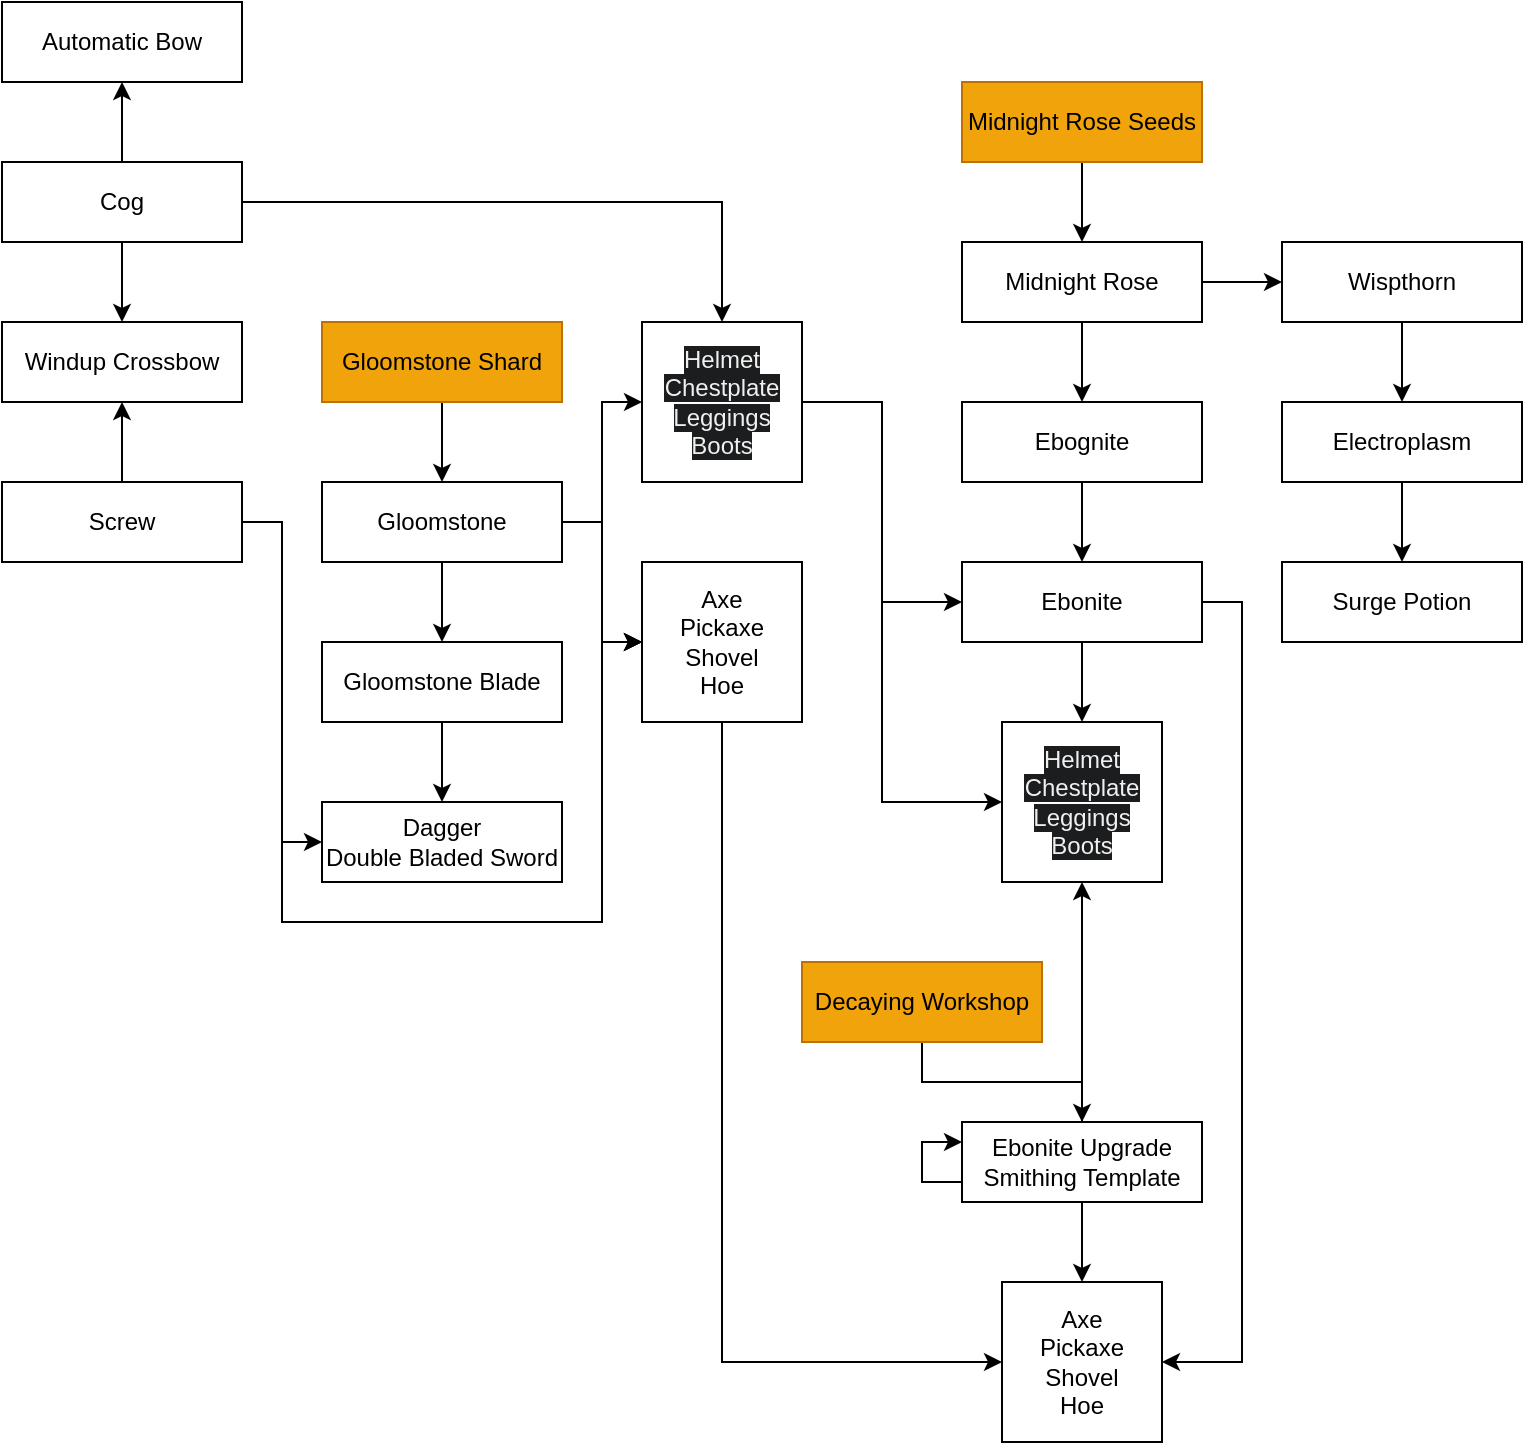 <mxfile version="22.1.18" type="device">
  <diagram name="Pagina-1" id="g1vDIpvNt1iP5FNlEiaI">
    <mxGraphModel dx="2271" dy="2098" grid="1" gridSize="10" guides="1" tooltips="1" connect="1" arrows="1" fold="1" page="1" pageScale="1" pageWidth="827" pageHeight="1169" math="0" shadow="0">
      <root>
        <mxCell id="0" />
        <mxCell id="1" parent="0" />
        <mxCell id="6QQouXsAkMZPYascOKj7-4" value="" style="edgeStyle=orthogonalEdgeStyle;rounded=0;orthogonalLoop=1;jettySize=auto;html=1;" parent="1" source="6QQouXsAkMZPYascOKj7-1" target="6QQouXsAkMZPYascOKj7-3" edge="1">
          <mxGeometry relative="1" as="geometry" />
        </mxCell>
        <mxCell id="6QQouXsAkMZPYascOKj7-1" value="Gloomstone Shard" style="rounded=0;whiteSpace=wrap;html=1;fontFamily=Arial;fillColor=#f0a30a;fontColor=#000000;strokeColor=#BD7000;" parent="1" vertex="1">
          <mxGeometry x="80" y="120" width="120" height="40" as="geometry" />
        </mxCell>
        <mxCell id="6QQouXsAkMZPYascOKj7-6" value="" style="edgeStyle=orthogonalEdgeStyle;rounded=0;orthogonalLoop=1;jettySize=auto;html=1;" parent="1" source="6QQouXsAkMZPYascOKj7-3" target="6QQouXsAkMZPYascOKj7-5" edge="1">
          <mxGeometry relative="1" as="geometry" />
        </mxCell>
        <mxCell id="6QQouXsAkMZPYascOKj7-22" value="" style="edgeStyle=orthogonalEdgeStyle;rounded=0;orthogonalLoop=1;jettySize=auto;html=1;" parent="1" source="6QQouXsAkMZPYascOKj7-3" target="6QQouXsAkMZPYascOKj7-21" edge="1">
          <mxGeometry relative="1" as="geometry" />
        </mxCell>
        <mxCell id="6QQouXsAkMZPYascOKj7-23" style="edgeStyle=orthogonalEdgeStyle;rounded=0;orthogonalLoop=1;jettySize=auto;html=1;entryX=0;entryY=0.5;entryDx=0;entryDy=0;" parent="1" source="6QQouXsAkMZPYascOKj7-3" target="6QQouXsAkMZPYascOKj7-9" edge="1">
          <mxGeometry relative="1" as="geometry" />
        </mxCell>
        <mxCell id="6QQouXsAkMZPYascOKj7-3" value="Gloomstone" style="rounded=0;whiteSpace=wrap;html=1;fontFamily=Arial;" parent="1" vertex="1">
          <mxGeometry x="80" y="200" width="120" height="40" as="geometry" />
        </mxCell>
        <mxCell id="6QQouXsAkMZPYascOKj7-44" value="" style="edgeStyle=orthogonalEdgeStyle;rounded=0;orthogonalLoop=1;jettySize=auto;html=1;" parent="1" source="6QQouXsAkMZPYascOKj7-5" target="6QQouXsAkMZPYascOKj7-11" edge="1">
          <mxGeometry relative="1" as="geometry" />
        </mxCell>
        <mxCell id="6QQouXsAkMZPYascOKj7-5" value="Gloomstone Blade" style="rounded=0;whiteSpace=wrap;html=1;fontFamily=Arial;" parent="1" vertex="1">
          <mxGeometry x="80" y="280" width="120" height="40" as="geometry" />
        </mxCell>
        <mxCell id="P54RX8BekjCUxdzTFuDR-4" style="edgeStyle=orthogonalEdgeStyle;rounded=0;orthogonalLoop=1;jettySize=auto;html=1;entryX=0;entryY=0.5;entryDx=0;entryDy=0;exitX=0.5;exitY=1;exitDx=0;exitDy=0;" parent="1" source="6QQouXsAkMZPYascOKj7-9" target="6QQouXsAkMZPYascOKj7-62" edge="1">
          <mxGeometry relative="1" as="geometry" />
        </mxCell>
        <mxCell id="6QQouXsAkMZPYascOKj7-9" value="Axe&lt;br&gt;Pickaxe&lt;br&gt;Shovel&lt;br&gt;Hoe" style="rounded=0;whiteSpace=wrap;html=1;fontFamily=Arial;" parent="1" vertex="1">
          <mxGeometry x="240" y="240" width="80" height="80" as="geometry" />
        </mxCell>
        <mxCell id="6QQouXsAkMZPYascOKj7-11" value="Dagger&lt;br&gt;Double Bladed Sword" style="rounded=0;whiteSpace=wrap;html=1;fontFamily=Arial;" parent="1" vertex="1">
          <mxGeometry x="80" y="360" width="120" height="40" as="geometry" />
        </mxCell>
        <mxCell id="6QQouXsAkMZPYascOKj7-15" value="" style="edgeStyle=orthogonalEdgeStyle;rounded=0;orthogonalLoop=1;jettySize=auto;html=1;" parent="1" source="6QQouXsAkMZPYascOKj7-13" target="6QQouXsAkMZPYascOKj7-14" edge="1">
          <mxGeometry relative="1" as="geometry" />
        </mxCell>
        <mxCell id="6QQouXsAkMZPYascOKj7-13" value="Midnight Rose Seeds" style="rounded=0;whiteSpace=wrap;html=1;fontFamily=Arial;fillColor=#f0a30a;fontColor=#000000;strokeColor=#BD7000;" parent="1" vertex="1">
          <mxGeometry x="400" width="120" height="40" as="geometry" />
        </mxCell>
        <mxCell id="6QQouXsAkMZPYascOKj7-17" value="" style="edgeStyle=orthogonalEdgeStyle;rounded=0;orthogonalLoop=1;jettySize=auto;html=1;" parent="1" source="6QQouXsAkMZPYascOKj7-14" target="6QQouXsAkMZPYascOKj7-16" edge="1">
          <mxGeometry relative="1" as="geometry" />
        </mxCell>
        <mxCell id="P54RX8BekjCUxdzTFuDR-3" value="" style="edgeStyle=orthogonalEdgeStyle;rounded=0;orthogonalLoop=1;jettySize=auto;html=1;" parent="1" source="6QQouXsAkMZPYascOKj7-14" target="P54RX8BekjCUxdzTFuDR-2" edge="1">
          <mxGeometry relative="1" as="geometry" />
        </mxCell>
        <mxCell id="6QQouXsAkMZPYascOKj7-14" value="Midnight Rose" style="rounded=0;whiteSpace=wrap;html=1;fontFamily=Arial;" parent="1" vertex="1">
          <mxGeometry x="400" y="80" width="120" height="40" as="geometry" />
        </mxCell>
        <mxCell id="6QQouXsAkMZPYascOKj7-72" value="" style="edgeStyle=orthogonalEdgeStyle;rounded=0;orthogonalLoop=1;jettySize=auto;html=1;" parent="1" source="6QQouXsAkMZPYascOKj7-16" target="6QQouXsAkMZPYascOKj7-18" edge="1">
          <mxGeometry relative="1" as="geometry" />
        </mxCell>
        <mxCell id="6QQouXsAkMZPYascOKj7-16" value="Ebognite" style="rounded=0;whiteSpace=wrap;html=1;fontFamily=Arial;" parent="1" vertex="1">
          <mxGeometry x="400" y="160" width="120" height="40" as="geometry" />
        </mxCell>
        <mxCell id="6QQouXsAkMZPYascOKj7-67" style="edgeStyle=orthogonalEdgeStyle;rounded=0;orthogonalLoop=1;jettySize=auto;html=1;" parent="1" source="6QQouXsAkMZPYascOKj7-18" target="6QQouXsAkMZPYascOKj7-26" edge="1">
          <mxGeometry relative="1" as="geometry" />
        </mxCell>
        <mxCell id="6QQouXsAkMZPYascOKj7-75" style="edgeStyle=orthogonalEdgeStyle;rounded=0;orthogonalLoop=1;jettySize=auto;html=1;entryX=1;entryY=0.5;entryDx=0;entryDy=0;exitX=1;exitY=0.5;exitDx=0;exitDy=0;" parent="1" source="6QQouXsAkMZPYascOKj7-18" target="6QQouXsAkMZPYascOKj7-62" edge="1">
          <mxGeometry relative="1" as="geometry" />
        </mxCell>
        <mxCell id="6QQouXsAkMZPYascOKj7-18" value="Ebonite" style="rounded=0;whiteSpace=wrap;html=1;fontFamily=Arial;" parent="1" vertex="1">
          <mxGeometry x="400" y="240" width="120" height="40" as="geometry" />
        </mxCell>
        <mxCell id="6QQouXsAkMZPYascOKj7-71" style="edgeStyle=orthogonalEdgeStyle;rounded=0;orthogonalLoop=1;jettySize=auto;html=1;entryX=0;entryY=0.5;entryDx=0;entryDy=0;" parent="1" source="6QQouXsAkMZPYascOKj7-21" target="6QQouXsAkMZPYascOKj7-18" edge="1">
          <mxGeometry relative="1" as="geometry" />
        </mxCell>
        <mxCell id="6QQouXsAkMZPYascOKj7-76" style="edgeStyle=orthogonalEdgeStyle;rounded=0;orthogonalLoop=1;jettySize=auto;html=1;exitX=1;exitY=0.5;exitDx=0;exitDy=0;entryX=0;entryY=0.5;entryDx=0;entryDy=0;" parent="1" source="6QQouXsAkMZPYascOKj7-21" target="6QQouXsAkMZPYascOKj7-26" edge="1">
          <mxGeometry relative="1" as="geometry">
            <Array as="points">
              <mxPoint x="360" y="160" />
              <mxPoint x="360" y="360" />
            </Array>
          </mxGeometry>
        </mxCell>
        <mxCell id="6QQouXsAkMZPYascOKj7-21" value="&lt;span style=&quot;color: rgb(240, 240, 240); font-family: Arial; font-size: 12px; font-style: normal; font-variant-ligatures: normal; font-variant-caps: normal; font-weight: 400; letter-spacing: normal; orphans: 2; text-align: center; text-indent: 0px; text-transform: none; widows: 2; word-spacing: 0px; -webkit-text-stroke-width: 0px; background-color: rgb(27, 29, 30); text-decoration-thickness: initial; text-decoration-style: initial; text-decoration-color: initial; float: none; display: inline !important;&quot;&gt;Helmet&lt;/span&gt;&lt;br style=&quot;border-color: rgb(0, 0, 0); color: rgb(240, 240, 240); font-family: Arial; font-size: 12px; font-style: normal; font-variant-ligatures: normal; font-variant-caps: normal; font-weight: 400; letter-spacing: normal; orphans: 2; text-align: center; text-indent: 0px; text-transform: none; widows: 2; word-spacing: 0px; -webkit-text-stroke-width: 0px; background-color: rgb(27, 29, 30); text-decoration-thickness: initial; text-decoration-style: initial; text-decoration-color: initial;&quot;&gt;&lt;span style=&quot;color: rgb(240, 240, 240); font-family: Arial; font-size: 12px; font-style: normal; font-variant-ligatures: normal; font-variant-caps: normal; font-weight: 400; letter-spacing: normal; orphans: 2; text-align: center; text-indent: 0px; text-transform: none; widows: 2; word-spacing: 0px; -webkit-text-stroke-width: 0px; background-color: rgb(27, 29, 30); text-decoration-thickness: initial; text-decoration-style: initial; text-decoration-color: initial; float: none; display: inline !important;&quot;&gt;Chestplate&lt;/span&gt;&lt;br style=&quot;border-color: rgb(0, 0, 0); color: rgb(240, 240, 240); font-family: Arial; font-size: 12px; font-style: normal; font-variant-ligatures: normal; font-variant-caps: normal; font-weight: 400; letter-spacing: normal; orphans: 2; text-align: center; text-indent: 0px; text-transform: none; widows: 2; word-spacing: 0px; -webkit-text-stroke-width: 0px; background-color: rgb(27, 29, 30); text-decoration-thickness: initial; text-decoration-style: initial; text-decoration-color: initial;&quot;&gt;&lt;span style=&quot;color: rgb(240, 240, 240); font-family: Arial; font-size: 12px; font-style: normal; font-variant-ligatures: normal; font-variant-caps: normal; font-weight: 400; letter-spacing: normal; orphans: 2; text-align: center; text-indent: 0px; text-transform: none; widows: 2; word-spacing: 0px; -webkit-text-stroke-width: 0px; background-color: rgb(27, 29, 30); text-decoration-thickness: initial; text-decoration-style: initial; text-decoration-color: initial; float: none; display: inline !important;&quot;&gt;Leggings&lt;/span&gt;&lt;br style=&quot;border-color: rgb(0, 0, 0); color: rgb(240, 240, 240); font-family: Arial; font-size: 12px; font-style: normal; font-variant-ligatures: normal; font-variant-caps: normal; font-weight: 400; letter-spacing: normal; orphans: 2; text-align: center; text-indent: 0px; text-transform: none; widows: 2; word-spacing: 0px; -webkit-text-stroke-width: 0px; background-color: rgb(27, 29, 30); text-decoration-thickness: initial; text-decoration-style: initial; text-decoration-color: initial;&quot;&gt;&lt;span style=&quot;color: rgb(240, 240, 240); font-family: Arial; font-size: 12px; font-style: normal; font-variant-ligatures: normal; font-variant-caps: normal; font-weight: 400; letter-spacing: normal; orphans: 2; text-align: center; text-indent: 0px; text-transform: none; widows: 2; word-spacing: 0px; -webkit-text-stroke-width: 0px; background-color: rgb(27, 29, 30); text-decoration-thickness: initial; text-decoration-style: initial; text-decoration-color: initial; float: none; display: inline !important;&quot;&gt;Boots&lt;/span&gt;" style="rounded=0;whiteSpace=wrap;html=1;fontFamily=Arial;" parent="1" vertex="1">
          <mxGeometry x="240" y="120" width="80" height="80" as="geometry" />
        </mxCell>
        <mxCell id="6QQouXsAkMZPYascOKj7-26" value="&lt;span style=&quot;color: rgb(240, 240, 240); font-family: Arial; font-size: 12px; font-style: normal; font-variant-ligatures: normal; font-variant-caps: normal; font-weight: 400; letter-spacing: normal; orphans: 2; text-align: center; text-indent: 0px; text-transform: none; widows: 2; word-spacing: 0px; -webkit-text-stroke-width: 0px; background-color: rgb(27, 29, 30); text-decoration-thickness: initial; text-decoration-style: initial; text-decoration-color: initial; float: none; display: inline !important;&quot;&gt;Helmet&lt;/span&gt;&lt;br style=&quot;border-color: rgb(0, 0, 0); color: rgb(240, 240, 240); font-family: Arial; font-size: 12px; font-style: normal; font-variant-ligatures: normal; font-variant-caps: normal; font-weight: 400; letter-spacing: normal; orphans: 2; text-align: center; text-indent: 0px; text-transform: none; widows: 2; word-spacing: 0px; -webkit-text-stroke-width: 0px; background-color: rgb(27, 29, 30); text-decoration-thickness: initial; text-decoration-style: initial; text-decoration-color: initial;&quot;&gt;&lt;span style=&quot;color: rgb(240, 240, 240); font-family: Arial; font-size: 12px; font-style: normal; font-variant-ligatures: normal; font-variant-caps: normal; font-weight: 400; letter-spacing: normal; orphans: 2; text-align: center; text-indent: 0px; text-transform: none; widows: 2; word-spacing: 0px; -webkit-text-stroke-width: 0px; background-color: rgb(27, 29, 30); text-decoration-thickness: initial; text-decoration-style: initial; text-decoration-color: initial; float: none; display: inline !important;&quot;&gt;Chestplate&lt;/span&gt;&lt;br style=&quot;border-color: rgb(0, 0, 0); color: rgb(240, 240, 240); font-family: Arial; font-size: 12px; font-style: normal; font-variant-ligatures: normal; font-variant-caps: normal; font-weight: 400; letter-spacing: normal; orphans: 2; text-align: center; text-indent: 0px; text-transform: none; widows: 2; word-spacing: 0px; -webkit-text-stroke-width: 0px; background-color: rgb(27, 29, 30); text-decoration-thickness: initial; text-decoration-style: initial; text-decoration-color: initial;&quot;&gt;&lt;span style=&quot;color: rgb(240, 240, 240); font-family: Arial; font-size: 12px; font-style: normal; font-variant-ligatures: normal; font-variant-caps: normal; font-weight: 400; letter-spacing: normal; orphans: 2; text-align: center; text-indent: 0px; text-transform: none; widows: 2; word-spacing: 0px; -webkit-text-stroke-width: 0px; background-color: rgb(27, 29, 30); text-decoration-thickness: initial; text-decoration-style: initial; text-decoration-color: initial; float: none; display: inline !important;&quot;&gt;Leggings&lt;/span&gt;&lt;br style=&quot;border-color: rgb(0, 0, 0); color: rgb(240, 240, 240); font-family: Arial; font-size: 12px; font-style: normal; font-variant-ligatures: normal; font-variant-caps: normal; font-weight: 400; letter-spacing: normal; orphans: 2; text-align: center; text-indent: 0px; text-transform: none; widows: 2; word-spacing: 0px; -webkit-text-stroke-width: 0px; background-color: rgb(27, 29, 30); text-decoration-thickness: initial; text-decoration-style: initial; text-decoration-color: initial;&quot;&gt;&lt;span style=&quot;color: rgb(240, 240, 240); font-family: Arial; font-size: 12px; font-style: normal; font-variant-ligatures: normal; font-variant-caps: normal; font-weight: 400; letter-spacing: normal; orphans: 2; text-align: center; text-indent: 0px; text-transform: none; widows: 2; word-spacing: 0px; -webkit-text-stroke-width: 0px; background-color: rgb(27, 29, 30); text-decoration-thickness: initial; text-decoration-style: initial; text-decoration-color: initial; float: none; display: inline !important;&quot;&gt;Boots&lt;br&gt;&lt;/span&gt;" style="rounded=0;whiteSpace=wrap;html=1;fontFamily=Arial;" parent="1" vertex="1">
          <mxGeometry x="420" y="320" width="80" height="80" as="geometry" />
        </mxCell>
        <mxCell id="6QQouXsAkMZPYascOKj7-34" value="" style="edgeStyle=orthogonalEdgeStyle;rounded=0;orthogonalLoop=1;jettySize=auto;html=1;" parent="1" source="6QQouXsAkMZPYascOKj7-29" target="6QQouXsAkMZPYascOKj7-31" edge="1">
          <mxGeometry relative="1" as="geometry" />
        </mxCell>
        <mxCell id="6QQouXsAkMZPYascOKj7-49" style="edgeStyle=orthogonalEdgeStyle;rounded=0;orthogonalLoop=1;jettySize=auto;html=1;" parent="1" source="6QQouXsAkMZPYascOKj7-29" target="6QQouXsAkMZPYascOKj7-21" edge="1">
          <mxGeometry relative="1" as="geometry" />
        </mxCell>
        <mxCell id="6QQouXsAkMZPYascOKj7-56" value="" style="edgeStyle=orthogonalEdgeStyle;rounded=0;orthogonalLoop=1;jettySize=auto;html=1;" parent="1" source="6QQouXsAkMZPYascOKj7-29" target="6QQouXsAkMZPYascOKj7-54" edge="1">
          <mxGeometry relative="1" as="geometry" />
        </mxCell>
        <mxCell id="6QQouXsAkMZPYascOKj7-29" value="Cog" style="rounded=0;whiteSpace=wrap;html=1;fontFamily=Arial;" parent="1" vertex="1">
          <mxGeometry x="-80" y="40" width="120" height="40" as="geometry" />
        </mxCell>
        <mxCell id="6QQouXsAkMZPYascOKj7-42" style="edgeStyle=orthogonalEdgeStyle;rounded=0;orthogonalLoop=1;jettySize=auto;html=1;entryX=0.5;entryY=1;entryDx=0;entryDy=0;" parent="1" source="6QQouXsAkMZPYascOKj7-30" target="6QQouXsAkMZPYascOKj7-31" edge="1">
          <mxGeometry relative="1" as="geometry" />
        </mxCell>
        <mxCell id="6QQouXsAkMZPYascOKj7-50" style="edgeStyle=orthogonalEdgeStyle;rounded=0;orthogonalLoop=1;jettySize=auto;html=1;entryX=0;entryY=0.5;entryDx=0;entryDy=0;" parent="1" source="6QQouXsAkMZPYascOKj7-30" target="6QQouXsAkMZPYascOKj7-9" edge="1">
          <mxGeometry relative="1" as="geometry">
            <Array as="points">
              <mxPoint x="60" y="220" />
              <mxPoint x="60" y="420" />
              <mxPoint x="220" y="420" />
              <mxPoint x="220" y="280" />
            </Array>
          </mxGeometry>
        </mxCell>
        <mxCell id="6QQouXsAkMZPYascOKj7-52" style="edgeStyle=orthogonalEdgeStyle;rounded=0;orthogonalLoop=1;jettySize=auto;html=1;exitX=1;exitY=0.5;exitDx=0;exitDy=0;entryX=0;entryY=0.5;entryDx=0;entryDy=0;" parent="1" source="6QQouXsAkMZPYascOKj7-30" target="6QQouXsAkMZPYascOKj7-11" edge="1">
          <mxGeometry relative="1" as="geometry">
            <Array as="points">
              <mxPoint x="60" y="220" />
              <mxPoint x="60" y="380" />
            </Array>
          </mxGeometry>
        </mxCell>
        <mxCell id="6QQouXsAkMZPYascOKj7-81" style="edgeStyle=orthogonalEdgeStyle;rounded=0;orthogonalLoop=1;jettySize=auto;html=1;entryX=0;entryY=0.5;entryDx=0;entryDy=0;" parent="1" source="6QQouXsAkMZPYascOKj7-30" target="6QQouXsAkMZPYascOKj7-9" edge="1">
          <mxGeometry relative="1" as="geometry">
            <Array as="points">
              <mxPoint x="60" y="220" />
              <mxPoint x="60" y="420" />
              <mxPoint x="220" y="420" />
              <mxPoint x="220" y="280" />
            </Array>
          </mxGeometry>
        </mxCell>
        <mxCell id="6QQouXsAkMZPYascOKj7-30" value="Screw" style="rounded=0;whiteSpace=wrap;html=1;fontFamily=Arial;" parent="1" vertex="1">
          <mxGeometry x="-80" y="200" width="120" height="40" as="geometry" />
        </mxCell>
        <mxCell id="6QQouXsAkMZPYascOKj7-31" value="Windup Crossbow" style="rounded=0;whiteSpace=wrap;html=1;fontFamily=Arial;" parent="1" vertex="1">
          <mxGeometry x="-80" y="120" width="120" height="40" as="geometry" />
        </mxCell>
        <mxCell id="6QQouXsAkMZPYascOKj7-54" value="Automatic Bow" style="rounded=0;whiteSpace=wrap;html=1;fontFamily=Arial;" parent="1" vertex="1">
          <mxGeometry x="-80" y="-40" width="120" height="40" as="geometry" />
        </mxCell>
        <mxCell id="6QQouXsAkMZPYascOKj7-77" style="edgeStyle=orthogonalEdgeStyle;rounded=0;orthogonalLoop=1;jettySize=auto;html=1;" parent="1" source="6QQouXsAkMZPYascOKj7-57" target="6QQouXsAkMZPYascOKj7-26" edge="1">
          <mxGeometry relative="1" as="geometry" />
        </mxCell>
        <mxCell id="6QQouXsAkMZPYascOKj7-78" style="edgeStyle=orthogonalEdgeStyle;rounded=0;orthogonalLoop=1;jettySize=auto;html=1;" parent="1" source="6QQouXsAkMZPYascOKj7-57" target="6QQouXsAkMZPYascOKj7-62" edge="1">
          <mxGeometry relative="1" as="geometry" />
        </mxCell>
        <mxCell id="6QQouXsAkMZPYascOKj7-80" style="edgeStyle=orthogonalEdgeStyle;rounded=0;orthogonalLoop=1;jettySize=auto;html=1;exitX=0;exitY=0.75;exitDx=0;exitDy=0;entryX=0;entryY=0.25;entryDx=0;entryDy=0;" parent="1" source="6QQouXsAkMZPYascOKj7-57" target="6QQouXsAkMZPYascOKj7-57" edge="1">
          <mxGeometry relative="1" as="geometry">
            <mxPoint x="400" y="430" as="targetPoint" />
            <mxPoint x="390" y="480" as="sourcePoint" />
            <Array as="points">
              <mxPoint x="380" y="550" />
              <mxPoint x="380" y="530" />
            </Array>
          </mxGeometry>
        </mxCell>
        <mxCell id="6QQouXsAkMZPYascOKj7-57" value="Ebonite Upgrade Smithing Template" style="rounded=0;whiteSpace=wrap;html=1;fontFamily=Arial;" parent="1" vertex="1">
          <mxGeometry x="400" y="520" width="120" height="40" as="geometry" />
        </mxCell>
        <mxCell id="6QQouXsAkMZPYascOKj7-62" value="Axe&lt;br&gt;Pickaxe&lt;br&gt;Shovel&lt;br&gt;Hoe" style="rounded=0;whiteSpace=wrap;html=1;fontFamily=Arial;" parent="1" vertex="1">
          <mxGeometry x="420" y="600" width="80" height="80" as="geometry" />
        </mxCell>
        <mxCell id="6QQouXsAkMZPYascOKj7-83" style="edgeStyle=orthogonalEdgeStyle;rounded=0;orthogonalLoop=1;jettySize=auto;html=1;exitX=0.5;exitY=1;exitDx=0;exitDy=0;" parent="1" source="6QQouXsAkMZPYascOKj7-82" target="6QQouXsAkMZPYascOKj7-57" edge="1">
          <mxGeometry relative="1" as="geometry" />
        </mxCell>
        <mxCell id="6QQouXsAkMZPYascOKj7-82" value="Decaying Workshop" style="rounded=0;whiteSpace=wrap;html=1;fontFamily=Arial;labelBackgroundColor=none;fillColor=#f0a30a;fontColor=#000000;strokeColor=#BD7000;" parent="1" vertex="1">
          <mxGeometry x="320" y="440" width="120" height="40" as="geometry" />
        </mxCell>
        <mxCell id="go4O8EBCEYeqajolpf1W-2" value="" style="edgeStyle=orthogonalEdgeStyle;rounded=0;orthogonalLoop=1;jettySize=auto;html=1;" edge="1" parent="1" source="P54RX8BekjCUxdzTFuDR-2" target="go4O8EBCEYeqajolpf1W-1">
          <mxGeometry relative="1" as="geometry" />
        </mxCell>
        <mxCell id="P54RX8BekjCUxdzTFuDR-2" value="Wispthorn" style="rounded=0;whiteSpace=wrap;html=1;fontFamily=Arial;" parent="1" vertex="1">
          <mxGeometry x="560" y="80" width="120" height="40" as="geometry" />
        </mxCell>
        <mxCell id="go4O8EBCEYeqajolpf1W-4" value="" style="edgeStyle=orthogonalEdgeStyle;rounded=0;orthogonalLoop=1;jettySize=auto;html=1;" edge="1" parent="1" source="go4O8EBCEYeqajolpf1W-1" target="go4O8EBCEYeqajolpf1W-3">
          <mxGeometry relative="1" as="geometry" />
        </mxCell>
        <mxCell id="go4O8EBCEYeqajolpf1W-1" value="Electroplasm" style="rounded=0;whiteSpace=wrap;html=1;fontFamily=Arial;" vertex="1" parent="1">
          <mxGeometry x="560" y="160" width="120" height="40" as="geometry" />
        </mxCell>
        <mxCell id="go4O8EBCEYeqajolpf1W-3" value="Surge Potion" style="rounded=0;whiteSpace=wrap;html=1;fontFamily=Arial;" vertex="1" parent="1">
          <mxGeometry x="560" y="240" width="120" height="40" as="geometry" />
        </mxCell>
      </root>
    </mxGraphModel>
  </diagram>
</mxfile>
